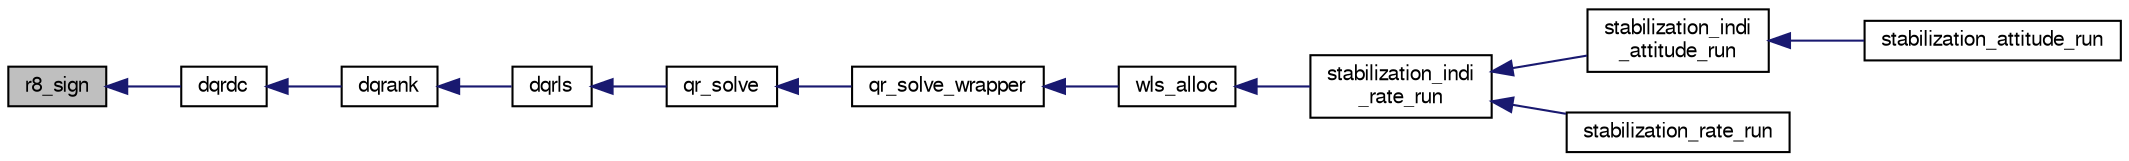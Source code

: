 digraph "r8_sign"
{
  edge [fontname="FreeSans",fontsize="10",labelfontname="FreeSans",labelfontsize="10"];
  node [fontname="FreeSans",fontsize="10",shape=record];
  rankdir="LR";
  Node1 [label="r8_sign",height=0.2,width=0.4,color="black", fillcolor="grey75", style="filled", fontcolor="black"];
  Node1 -> Node2 [dir="back",color="midnightblue",fontsize="10",style="solid",fontname="FreeSans"];
  Node2 [label="dqrdc",height=0.2,width=0.4,color="black", fillcolor="white", style="filled",URL="$qr__solve_8h.html#afaa40152476be17052f2c425914e744e"];
  Node2 -> Node3 [dir="back",color="midnightblue",fontsize="10",style="solid",fontname="FreeSans"];
  Node3 [label="dqrank",height=0.2,width=0.4,color="black", fillcolor="white", style="filled",URL="$qr__solve_8h.html#a6ecb9a7b36dcdb21869bd05c7e7cf149"];
  Node3 -> Node4 [dir="back",color="midnightblue",fontsize="10",style="solid",fontname="FreeSans"];
  Node4 [label="dqrls",height=0.2,width=0.4,color="black", fillcolor="white", style="filled",URL="$qr__solve_8h.html#aefe21c521674eb7a8c9f9ea74864f29e"];
  Node4 -> Node5 [dir="back",color="midnightblue",fontsize="10",style="solid",fontname="FreeSans"];
  Node5 [label="qr_solve",height=0.2,width=0.4,color="black", fillcolor="white", style="filled",URL="$qr__solve_8h.html#a90d5a7f0475008f757334c945452b340"];
  Node5 -> Node6 [dir="back",color="midnightblue",fontsize="10",style="solid",fontname="FreeSans"];
  Node6 [label="qr_solve_wrapper",height=0.2,width=0.4,color="black", fillcolor="white", style="filled",URL="$wls__alloc_8h.html#ae96dd388138c3a7830cafe5eec5a0708",tooltip="Wrapper for qr solve. "];
  Node6 -> Node7 [dir="back",color="midnightblue",fontsize="10",style="solid",fontname="FreeSans"];
  Node7 [label="wls_alloc",height=0.2,width=0.4,color="black", fillcolor="white", style="filled",URL="$wls__alloc_8h.html#a8053b1e79e1b0395d86c381aa786434d",tooltip="active set algorithm for control allocation "];
  Node7 -> Node8 [dir="back",color="midnightblue",fontsize="10",style="solid",fontname="FreeSans"];
  Node8 [label="stabilization_indi\l_rate_run",height=0.2,width=0.4,color="black", fillcolor="white", style="filled",URL="$stabilization__indi__simple_8h.html#abb616d415224721c6dbb6cc648b696c2",tooltip="Does the INDI calculations. "];
  Node8 -> Node9 [dir="back",color="midnightblue",fontsize="10",style="solid",fontname="FreeSans"];
  Node9 [label="stabilization_indi\l_attitude_run",height=0.2,width=0.4,color="black", fillcolor="white", style="filled",URL="$stabilization__indi__simple_8h.html#a32497fd2d2c56c87a83bddb1f7b62fa8",tooltip="runs stabilization indi "];
  Node9 -> Node10 [dir="back",color="midnightblue",fontsize="10",style="solid",fontname="FreeSans"];
  Node10 [label="stabilization_attitude_run",height=0.2,width=0.4,color="black", fillcolor="white", style="filled",URL="$stabilization__attitude__quat__indi_8c.html#add1138c9aae1adaafdb42ddf2f0c039a"];
  Node8 -> Node11 [dir="back",color="midnightblue",fontsize="10",style="solid",fontname="FreeSans"];
  Node11 [label="stabilization_rate_run",height=0.2,width=0.4,color="black", fillcolor="white", style="filled",URL="$stabilization__rate__indi_8c.html#acfa2e0820b52aea2dce670dd9295b540",tooltip="Run indi rate interface from the \"stabilization_rate_run\" function. "];
}
